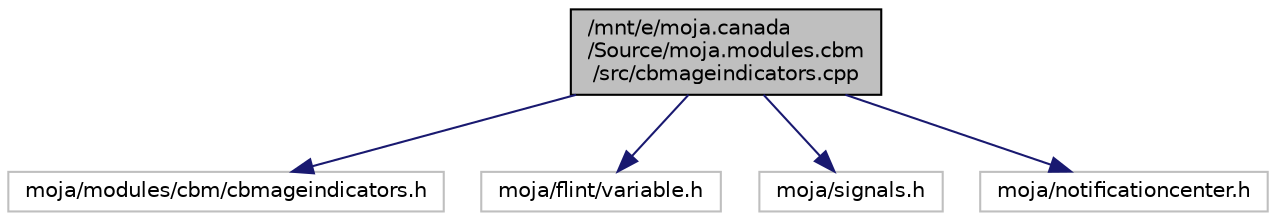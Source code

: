 digraph "/mnt/e/moja.canada/Source/moja.modules.cbm/src/cbmageindicators.cpp"
{
 // LATEX_PDF_SIZE
  edge [fontname="Helvetica",fontsize="10",labelfontname="Helvetica",labelfontsize="10"];
  node [fontname="Helvetica",fontsize="10",shape=record];
  Node1 [label="/mnt/e/moja.canada\l/Source/moja.modules.cbm\l/src/cbmageindicators.cpp",height=0.2,width=0.4,color="black", fillcolor="grey75", style="filled", fontcolor="black",tooltip="The brief description goes here."];
  Node1 -> Node2 [color="midnightblue",fontsize="10",style="solid",fontname="Helvetica"];
  Node2 [label="moja/modules/cbm/cbmageindicators.h",height=0.2,width=0.4,color="grey75", fillcolor="white", style="filled",tooltip=" "];
  Node1 -> Node3 [color="midnightblue",fontsize="10",style="solid",fontname="Helvetica"];
  Node3 [label="moja/flint/variable.h",height=0.2,width=0.4,color="grey75", fillcolor="white", style="filled",tooltip=" "];
  Node1 -> Node4 [color="midnightblue",fontsize="10",style="solid",fontname="Helvetica"];
  Node4 [label="moja/signals.h",height=0.2,width=0.4,color="grey75", fillcolor="white", style="filled",tooltip=" "];
  Node1 -> Node5 [color="midnightblue",fontsize="10",style="solid",fontname="Helvetica"];
  Node5 [label="moja/notificationcenter.h",height=0.2,width=0.4,color="grey75", fillcolor="white", style="filled",tooltip=" "];
}
